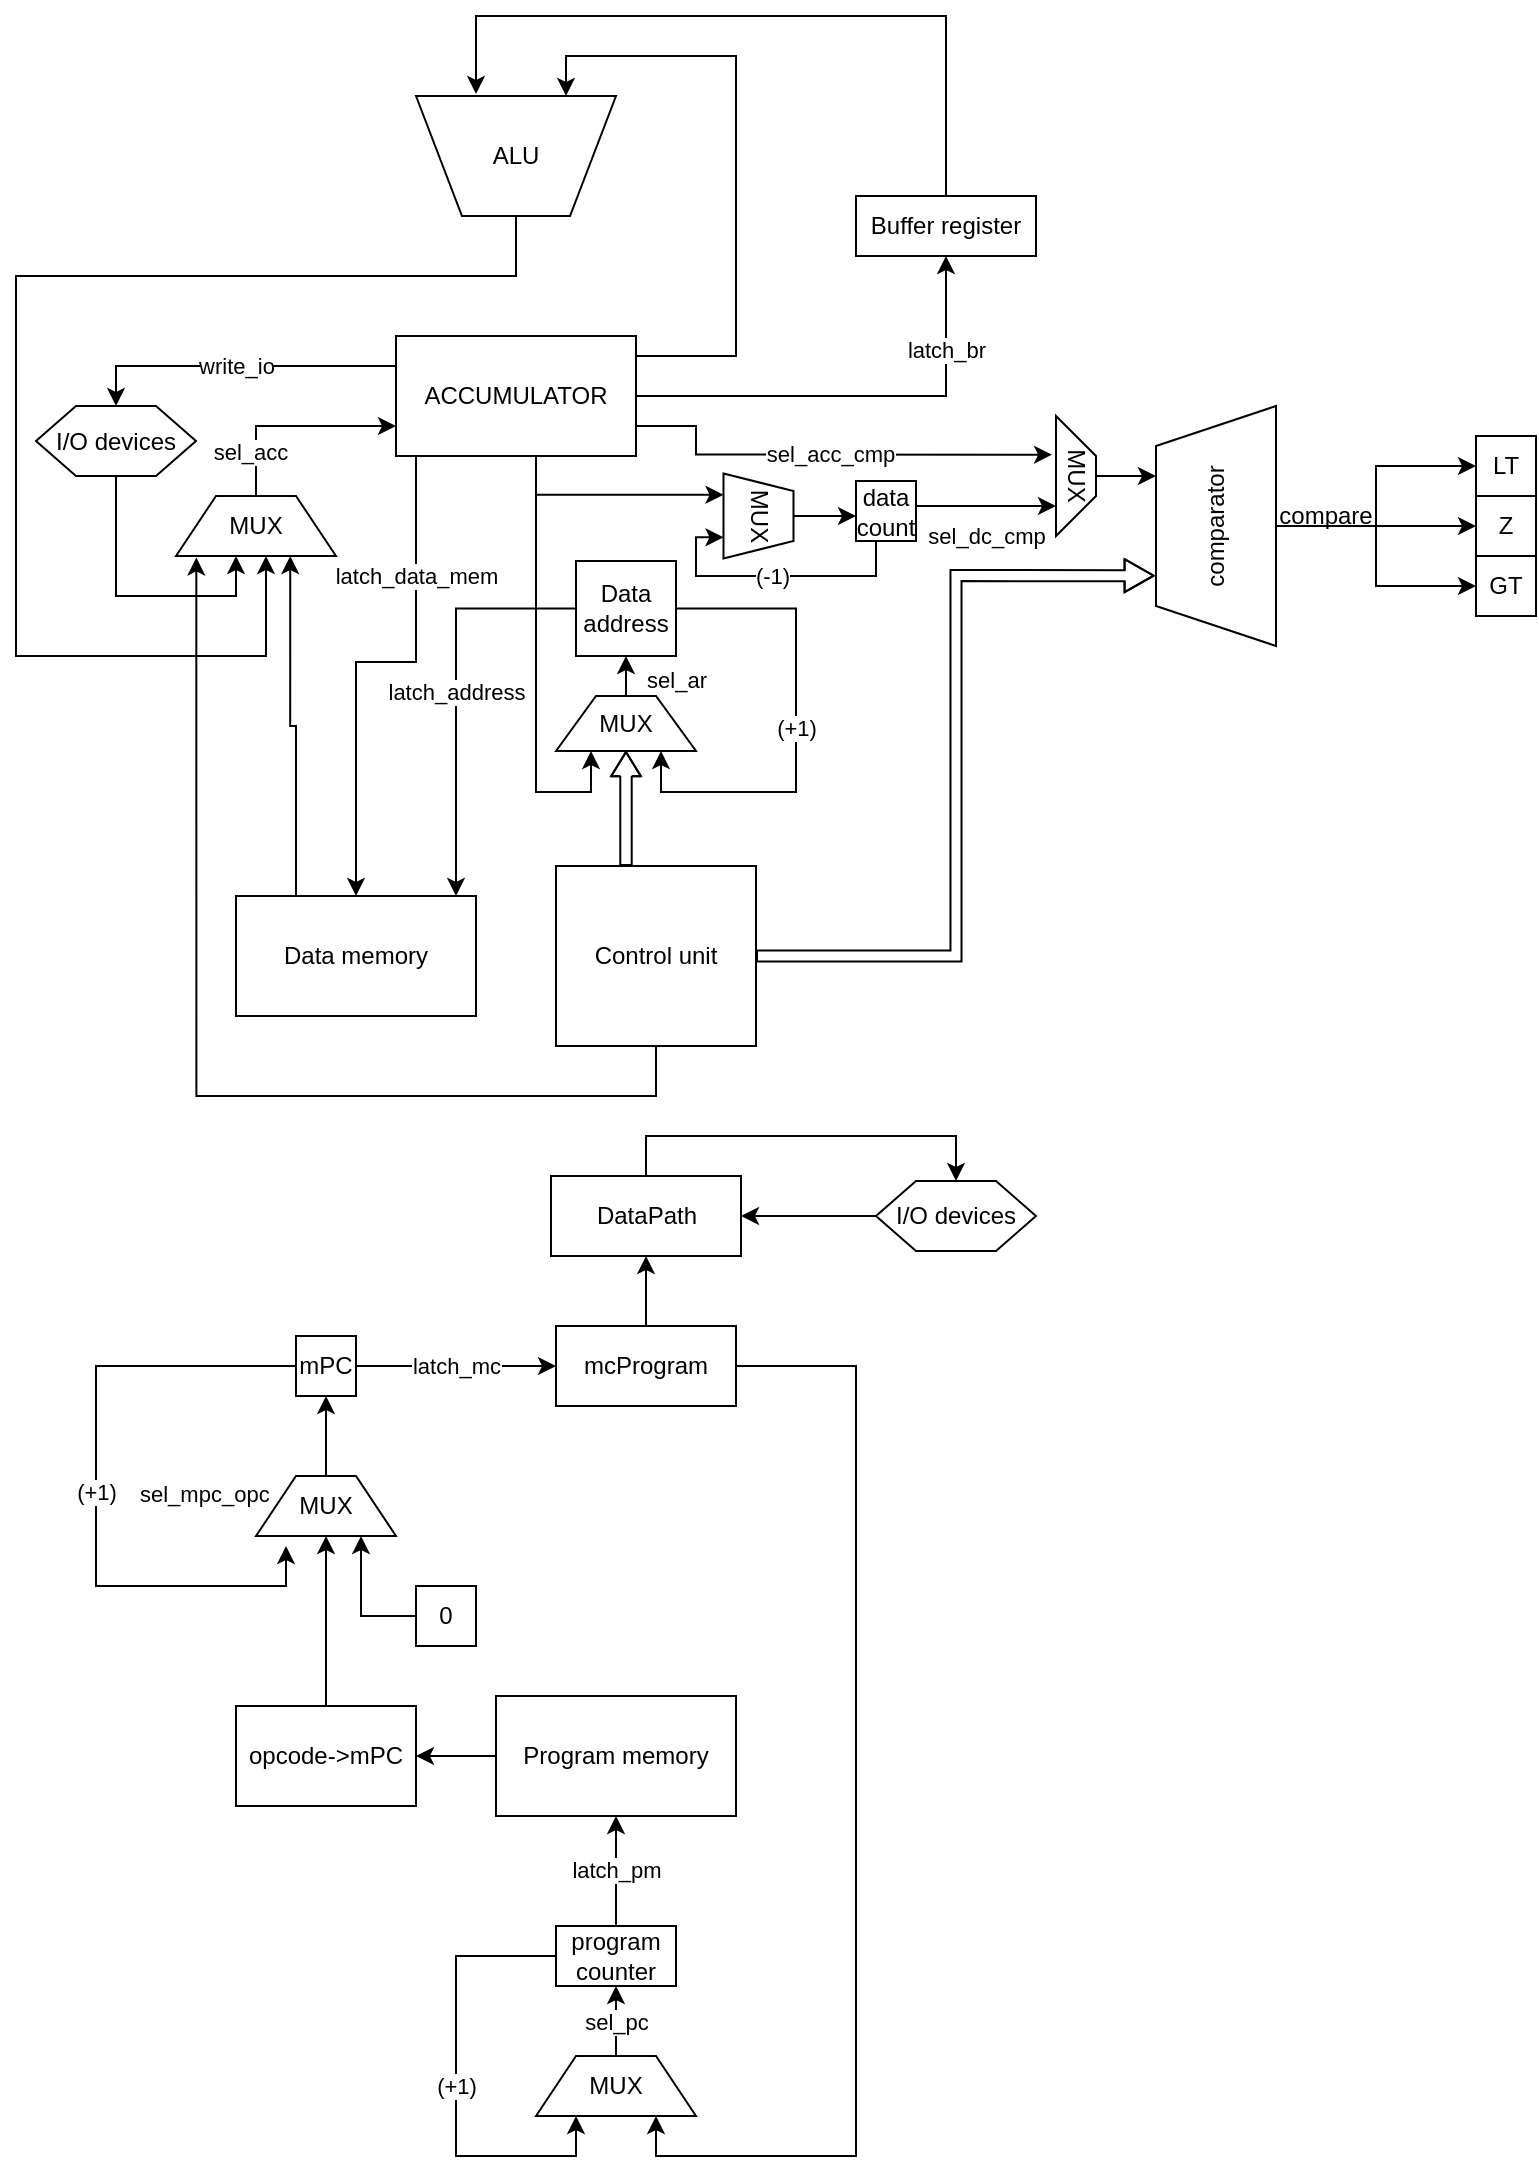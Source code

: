 <mxfile version="24.4.0" type="device">
  <diagram id="C5RBs43oDa-KdzZeNtuy" name="Page-1">
    <mxGraphModel dx="1276" dy="614" grid="1" gridSize="10" guides="1" tooltips="1" connect="1" arrows="1" fold="1" page="1" pageScale="1" pageWidth="827" pageHeight="1169" math="0" shadow="0">
      <root>
        <mxCell id="WIyWlLk6GJQsqaUBKTNV-0" />
        <mxCell id="WIyWlLk6GJQsqaUBKTNV-1" parent="WIyWlLk6GJQsqaUBKTNV-0" />
        <mxCell id="aAbYjHP13J0JzVEMJLcZ-27" style="edgeStyle=orthogonalEdgeStyle;rounded=0;orthogonalLoop=1;jettySize=auto;html=1;exitX=1;exitY=0.5;exitDx=0;exitDy=0;entryX=0.5;entryY=1;entryDx=0;entryDy=0;" parent="WIyWlLk6GJQsqaUBKTNV-1" source="jPLNUifkSh8xmU5bVwgB-3" target="aAbYjHP13J0JzVEMJLcZ-7" edge="1">
          <mxGeometry relative="1" as="geometry">
            <Array as="points">
              <mxPoint x="585" y="320" />
            </Array>
          </mxGeometry>
        </mxCell>
        <mxCell id="rRaSPKyTEnmD2MqR8Tad-0" value="latch_br" style="edgeLabel;html=1;align=center;verticalAlign=middle;resizable=0;points=[];" parent="aAbYjHP13J0JzVEMJLcZ-27" vertex="1" connectable="0">
          <mxGeometry x="0.582" relative="1" as="geometry">
            <mxPoint as="offset" />
          </mxGeometry>
        </mxCell>
        <mxCell id="HS5qw0G04564DpWhPaft-30" value="" style="edgeStyle=orthogonalEdgeStyle;rounded=0;orthogonalLoop=1;jettySize=auto;html=1;entryX=0.75;entryY=0;entryDx=0;entryDy=0;" parent="WIyWlLk6GJQsqaUBKTNV-1" source="jPLNUifkSh8xmU5bVwgB-3" target="jPLNUifkSh8xmU5bVwgB-7" edge="1">
          <mxGeometry relative="1" as="geometry">
            <Array as="points">
              <mxPoint x="480" y="300" />
              <mxPoint x="480" y="150" />
              <mxPoint x="395" y="150" />
            </Array>
          </mxGeometry>
        </mxCell>
        <mxCell id="HS5qw0G04564DpWhPaft-38" value="sel_acc_cmp" style="edgeStyle=orthogonalEdgeStyle;rounded=0;orthogonalLoop=1;jettySize=auto;html=1;exitX=1;exitY=0.75;exitDx=0;exitDy=0;entryX=0.322;entryY=1.099;entryDx=0;entryDy=0;entryPerimeter=0;" parent="WIyWlLk6GJQsqaUBKTNV-1" source="jPLNUifkSh8xmU5bVwgB-3" target="-KSWSgEkuoDvi-AZuqQ9-0" edge="1">
          <mxGeometry relative="1" as="geometry">
            <Array as="points">
              <mxPoint x="460" y="335" />
              <mxPoint x="460" y="349" />
            </Array>
            <mxPoint x="630" y="350" as="targetPoint" />
          </mxGeometry>
        </mxCell>
        <mxCell id="HS5qw0G04564DpWhPaft-60" value="write_io" style="edgeStyle=orthogonalEdgeStyle;rounded=0;orthogonalLoop=1;jettySize=auto;html=1;entryX=0.5;entryY=0;entryDx=0;entryDy=0;" parent="WIyWlLk6GJQsqaUBKTNV-1" source="jPLNUifkSh8xmU5bVwgB-3" target="HS5qw0G04564DpWhPaft-58" edge="1">
          <mxGeometry relative="1" as="geometry">
            <Array as="points">
              <mxPoint x="170" y="305" />
            </Array>
          </mxGeometry>
        </mxCell>
        <mxCell id="rRaSPKyTEnmD2MqR8Tad-9" style="edgeStyle=orthogonalEdgeStyle;rounded=0;orthogonalLoop=1;jettySize=auto;html=1;entryX=0.25;entryY=1;entryDx=0;entryDy=0;" parent="WIyWlLk6GJQsqaUBKTNV-1" source="jPLNUifkSh8xmU5bVwgB-3" target="rRaSPKyTEnmD2MqR8Tad-6" edge="1">
          <mxGeometry relative="1" as="geometry">
            <Array as="points">
              <mxPoint x="380" y="369" />
            </Array>
          </mxGeometry>
        </mxCell>
        <mxCell id="5opdvrGfzBsi5aNH3C-s-0" style="edgeStyle=orthogonalEdgeStyle;rounded=0;orthogonalLoop=1;jettySize=auto;html=1;entryX=0.25;entryY=1;entryDx=0;entryDy=0;" parent="WIyWlLk6GJQsqaUBKTNV-1" source="jPLNUifkSh8xmU5bVwgB-3" target="HS5qw0G04564DpWhPaft-31" edge="1">
          <mxGeometry relative="1" as="geometry">
            <Array as="points">
              <mxPoint x="380" y="518" />
              <mxPoint x="408" y="518" />
            </Array>
          </mxGeometry>
        </mxCell>
        <mxCell id="jPLNUifkSh8xmU5bVwgB-3" value="ACCUMULATOR" style="rounded=0;whiteSpace=wrap;html=1;" parent="WIyWlLk6GJQsqaUBKTNV-1" vertex="1">
          <mxGeometry x="310" y="290" width="120" height="60" as="geometry" />
        </mxCell>
        <mxCell id="HS5qw0G04564DpWhPaft-4" value="(+1)" style="edgeStyle=orthogonalEdgeStyle;rounded=0;orthogonalLoop=1;jettySize=auto;html=1;entryX=0.25;entryY=1;entryDx=0;entryDy=0;" parent="WIyWlLk6GJQsqaUBKTNV-1" source="jPLNUifkSh8xmU5bVwgB-4" target="HS5qw0G04564DpWhPaft-2" edge="1">
          <mxGeometry relative="1" as="geometry">
            <Array as="points">
              <mxPoint x="340" y="1100" />
              <mxPoint x="340" y="1200" />
              <mxPoint x="400" y="1200" />
            </Array>
          </mxGeometry>
        </mxCell>
        <mxCell id="HS5qw0G04564DpWhPaft-19" value="latch_pm" style="edgeStyle=orthogonalEdgeStyle;rounded=0;orthogonalLoop=1;jettySize=auto;html=1;entryX=0.5;entryY=1;entryDx=0;entryDy=0;" parent="WIyWlLk6GJQsqaUBKTNV-1" source="jPLNUifkSh8xmU5bVwgB-4" target="jPLNUifkSh8xmU5bVwgB-9" edge="1">
          <mxGeometry x="0.018" relative="1" as="geometry">
            <mxPoint as="offset" />
          </mxGeometry>
        </mxCell>
        <mxCell id="jPLNUifkSh8xmU5bVwgB-4" value="program counter" style="rounded=0;whiteSpace=wrap;html=1;" parent="WIyWlLk6GJQsqaUBKTNV-1" vertex="1">
          <mxGeometry x="390" y="1085" width="60" height="30" as="geometry" />
        </mxCell>
        <mxCell id="HS5qw0G04564DpWhPaft-26" value="" style="edgeStyle=orthogonalEdgeStyle;rounded=0;orthogonalLoop=1;jettySize=auto;html=1;" parent="WIyWlLk6GJQsqaUBKTNV-1" source="jPLNUifkSh8xmU5bVwgB-7" edge="1">
          <mxGeometry x="-0.721" y="-50" relative="1" as="geometry">
            <Array as="points">
              <mxPoint x="370" y="260" />
              <mxPoint x="120" y="260" />
              <mxPoint x="120" y="450" />
              <mxPoint x="245" y="450" />
              <mxPoint x="245" y="400" />
            </Array>
            <mxPoint as="offset" />
            <mxPoint x="245" y="400" as="targetPoint" />
          </mxGeometry>
        </mxCell>
        <mxCell id="jPLNUifkSh8xmU5bVwgB-7" value="ALU" style="verticalLabelPosition=middle;verticalAlign=middle;html=1;shape=trapezoid;perimeter=trapezoidPerimeter;whiteSpace=wrap;size=0.23;arcSize=10;flipV=1;labelPosition=center;align=center;" parent="WIyWlLk6GJQsqaUBKTNV-1" vertex="1">
          <mxGeometry x="320" y="170" width="100" height="60" as="geometry" />
        </mxCell>
        <mxCell id="HS5qw0G04564DpWhPaft-15" value="" style="edgeStyle=orthogonalEdgeStyle;rounded=0;orthogonalLoop=1;jettySize=auto;html=1;entryX=1;entryY=0.5;entryDx=0;entryDy=0;" parent="WIyWlLk6GJQsqaUBKTNV-1" source="jPLNUifkSh8xmU5bVwgB-9" target="HS5qw0G04564DpWhPaft-5" edge="1">
          <mxGeometry y="40" relative="1" as="geometry">
            <mxPoint as="offset" />
          </mxGeometry>
        </mxCell>
        <mxCell id="jPLNUifkSh8xmU5bVwgB-9" value="Program memory" style="rounded=0;whiteSpace=wrap;html=1;" parent="WIyWlLk6GJQsqaUBKTNV-1" vertex="1">
          <mxGeometry x="360" y="970" width="120" height="60" as="geometry" />
        </mxCell>
        <mxCell id="jPLNUifkSh8xmU5bVwgB-10" value="Data memory" style="rounded=0;whiteSpace=wrap;html=1;" parent="WIyWlLk6GJQsqaUBKTNV-1" vertex="1">
          <mxGeometry x="230" y="570" width="120" height="60" as="geometry" />
        </mxCell>
        <mxCell id="pTyuPBiRV0Yk7caGckxd-0" style="edgeStyle=orthogonalEdgeStyle;rounded=0;orthogonalLoop=1;jettySize=auto;html=1;entryX=0.127;entryY=1.024;entryDx=0;entryDy=0;entryPerimeter=0;" parent="WIyWlLk6GJQsqaUBKTNV-1" source="jPLNUifkSh8xmU5bVwgB-12" target="jPLNUifkSh8xmU5bVwgB-13" edge="1">
          <mxGeometry relative="1" as="geometry">
            <Array as="points">
              <mxPoint x="440" y="670" />
              <mxPoint x="210" y="670" />
            </Array>
          </mxGeometry>
        </mxCell>
        <mxCell id="jPLNUifkSh8xmU5bVwgB-12" value="Control unit" style="rounded=0;whiteSpace=wrap;html=1;" parent="WIyWlLk6GJQsqaUBKTNV-1" vertex="1">
          <mxGeometry x="390" y="555" width="100" height="90" as="geometry" />
        </mxCell>
        <mxCell id="aAbYjHP13J0JzVEMJLcZ-21" style="edgeStyle=orthogonalEdgeStyle;rounded=0;orthogonalLoop=1;jettySize=auto;html=1;exitX=0.5;exitY=0;exitDx=0;exitDy=0;entryX=0;entryY=0.75;entryDx=0;entryDy=0;" parent="WIyWlLk6GJQsqaUBKTNV-1" source="jPLNUifkSh8xmU5bVwgB-13" target="jPLNUifkSh8xmU5bVwgB-3" edge="1">
          <mxGeometry relative="1" as="geometry" />
        </mxCell>
        <mxCell id="rRaSPKyTEnmD2MqR8Tad-5" value="sel_acc" style="edgeLabel;html=1;align=center;verticalAlign=middle;resizable=0;points=[];" parent="aAbYjHP13J0JzVEMJLcZ-21" vertex="1" connectable="0">
          <mxGeometry x="-0.572" y="3" relative="1" as="geometry">
            <mxPoint as="offset" />
          </mxGeometry>
        </mxCell>
        <mxCell id="jPLNUifkSh8xmU5bVwgB-13" value="MUX" style="shape=trapezoid;perimeter=trapezoidPerimeter;whiteSpace=wrap;html=1;fixedSize=1;" parent="WIyWlLk6GJQsqaUBKTNV-1" vertex="1">
          <mxGeometry x="200" y="370" width="80" height="30" as="geometry" />
        </mxCell>
        <mxCell id="aAbYjHP13J0JzVEMJLcZ-7" value="Buffer register" style="rounded=0;whiteSpace=wrap;html=1;" parent="WIyWlLk6GJQsqaUBKTNV-1" vertex="1">
          <mxGeometry x="540" y="220" width="90" height="30" as="geometry" />
        </mxCell>
        <mxCell id="HS5qw0G04564DpWhPaft-23" value="latch_address" style="edgeStyle=orthogonalEdgeStyle;rounded=0;orthogonalLoop=1;jettySize=auto;html=1;" parent="WIyWlLk6GJQsqaUBKTNV-1" source="aAbYjHP13J0JzVEMJLcZ-16" target="jPLNUifkSh8xmU5bVwgB-10" edge="1">
          <mxGeometry x="0.002" relative="1" as="geometry">
            <Array as="points">
              <mxPoint x="340" y="426" />
            </Array>
            <mxPoint as="offset" />
          </mxGeometry>
        </mxCell>
        <mxCell id="HS5qw0G04564DpWhPaft-33" value="(+1)" style="edgeStyle=orthogonalEdgeStyle;rounded=0;orthogonalLoop=1;jettySize=auto;html=1;entryX=0.75;entryY=1;entryDx=0;entryDy=0;" parent="WIyWlLk6GJQsqaUBKTNV-1" source="aAbYjHP13J0JzVEMJLcZ-16" target="HS5qw0G04564DpWhPaft-31" edge="1">
          <mxGeometry relative="1" as="geometry">
            <Array as="points">
              <mxPoint x="510" y="426" />
              <mxPoint x="510" y="518" />
              <mxPoint x="442" y="518" />
            </Array>
          </mxGeometry>
        </mxCell>
        <mxCell id="aAbYjHP13J0JzVEMJLcZ-16" value="Data address" style="rounded=0;whiteSpace=wrap;html=1;" parent="WIyWlLk6GJQsqaUBKTNV-1" vertex="1">
          <mxGeometry x="400" y="402.5" width="50" height="47.5" as="geometry" />
        </mxCell>
        <mxCell id="aAbYjHP13J0JzVEMJLcZ-38" value="latch_data_mem" style="edgeStyle=orthogonalEdgeStyle;rounded=0;orthogonalLoop=1;jettySize=auto;html=1;exitX=0.75;exitY=1;exitDx=0;exitDy=0;" parent="WIyWlLk6GJQsqaUBKTNV-1" source="jPLNUifkSh8xmU5bVwgB-3" edge="1">
          <mxGeometry x="-0.152" relative="1" as="geometry">
            <mxPoint x="290" y="570" as="targetPoint" />
            <Array as="points">
              <mxPoint x="320" y="350" />
              <mxPoint x="320" y="453" />
              <mxPoint x="290" y="453" />
              <mxPoint x="290" y="570" />
            </Array>
            <mxPoint as="offset" />
          </mxGeometry>
        </mxCell>
        <mxCell id="HS5qw0G04564DpWhPaft-14" value="sel_pc" style="edgeStyle=orthogonalEdgeStyle;rounded=0;orthogonalLoop=1;jettySize=auto;html=1;entryX=0.5;entryY=1;entryDx=0;entryDy=0;" parent="WIyWlLk6GJQsqaUBKTNV-1" source="HS5qw0G04564DpWhPaft-2" target="jPLNUifkSh8xmU5bVwgB-4" edge="1">
          <mxGeometry relative="1" as="geometry" />
        </mxCell>
        <mxCell id="HS5qw0G04564DpWhPaft-2" value="MUX" style="shape=trapezoid;perimeter=trapezoidPerimeter;whiteSpace=wrap;html=1;fixedSize=1;" parent="WIyWlLk6GJQsqaUBKTNV-1" vertex="1">
          <mxGeometry x="380" y="1150" width="80" height="30" as="geometry" />
        </mxCell>
        <mxCell id="DjKnhNPYXs-yeHxzR9lS-1" value="" style="edgeStyle=orthogonalEdgeStyle;rounded=0;orthogonalLoop=1;jettySize=auto;html=1;entryX=0.5;entryY=1;entryDx=0;entryDy=0;" parent="WIyWlLk6GJQsqaUBKTNV-1" source="HS5qw0G04564DpWhPaft-5" target="DjKnhNPYXs-yeHxzR9lS-0" edge="1">
          <mxGeometry x="-0.176" relative="1" as="geometry">
            <mxPoint as="offset" />
          </mxGeometry>
        </mxCell>
        <mxCell id="HS5qw0G04564DpWhPaft-5" value="opcode-&amp;gt;mPC" style="rounded=0;whiteSpace=wrap;html=1;" parent="WIyWlLk6GJQsqaUBKTNV-1" vertex="1">
          <mxGeometry x="230" y="975" width="90" height="50" as="geometry" />
        </mxCell>
        <mxCell id="HS5qw0G04564DpWhPaft-21" style="edgeStyle=orthogonalEdgeStyle;rounded=0;orthogonalLoop=1;jettySize=auto;html=1;exitX=0.5;exitY=1;exitDx=0;exitDy=0;" parent="WIyWlLk6GJQsqaUBKTNV-1" source="jPLNUifkSh8xmU5bVwgB-12" target="jPLNUifkSh8xmU5bVwgB-12" edge="1">
          <mxGeometry relative="1" as="geometry" />
        </mxCell>
        <mxCell id="HS5qw0G04564DpWhPaft-27" value="" style="edgeStyle=orthogonalEdgeStyle;rounded=0;orthogonalLoop=1;jettySize=auto;html=1;" parent="WIyWlLk6GJQsqaUBKTNV-1" source="aAbYjHP13J0JzVEMJLcZ-7" edge="1">
          <mxGeometry relative="1" as="geometry">
            <mxPoint x="350" y="169" as="targetPoint" />
            <Array as="points">
              <mxPoint x="585" y="130" />
              <mxPoint x="350" y="130" />
            </Array>
            <mxPoint as="offset" />
          </mxGeometry>
        </mxCell>
        <mxCell id="HS5qw0G04564DpWhPaft-29" style="edgeStyle=orthogonalEdgeStyle;rounded=0;orthogonalLoop=1;jettySize=auto;html=1;exitX=0.25;exitY=0;exitDx=0;exitDy=0;entryX=0.714;entryY=1;entryDx=0;entryDy=0;entryPerimeter=0;" parent="WIyWlLk6GJQsqaUBKTNV-1" source="jPLNUifkSh8xmU5bVwgB-10" target="jPLNUifkSh8xmU5bVwgB-13" edge="1">
          <mxGeometry relative="1" as="geometry" />
        </mxCell>
        <mxCell id="HS5qw0G04564DpWhPaft-32" value="" style="edgeStyle=orthogonalEdgeStyle;rounded=0;orthogonalLoop=1;jettySize=auto;html=1;entryX=0.5;entryY=1;entryDx=0;entryDy=0;shape=flexArrow;endWidth=8.163;endSize=3.714;width=5.714;" parent="WIyWlLk6GJQsqaUBKTNV-1" source="jPLNUifkSh8xmU5bVwgB-12" target="HS5qw0G04564DpWhPaft-31" edge="1">
          <mxGeometry relative="1" as="geometry">
            <mxPoint x="425" y="555" as="sourcePoint" />
            <mxPoint x="425" y="450" as="targetPoint" />
            <Array as="points">
              <mxPoint x="425" y="510" />
            </Array>
          </mxGeometry>
        </mxCell>
        <mxCell id="HS5qw0G04564DpWhPaft-67" style="edgeStyle=orthogonalEdgeStyle;rounded=0;orthogonalLoop=1;jettySize=auto;html=1;exitX=0.5;exitY=0;exitDx=0;exitDy=0;entryX=0.5;entryY=1;entryDx=0;entryDy=0;" parent="WIyWlLk6GJQsqaUBKTNV-1" source="HS5qw0G04564DpWhPaft-31" target="aAbYjHP13J0JzVEMJLcZ-16" edge="1">
          <mxGeometry relative="1" as="geometry" />
        </mxCell>
        <mxCell id="rRaSPKyTEnmD2MqR8Tad-4" value="sel_ar" style="edgeLabel;html=1;align=center;verticalAlign=middle;resizable=0;points=[];" parent="HS5qw0G04564DpWhPaft-67" vertex="1" connectable="0">
          <mxGeometry x="-0.16" y="3" relative="1" as="geometry">
            <mxPoint x="28" as="offset" />
          </mxGeometry>
        </mxCell>
        <mxCell id="HS5qw0G04564DpWhPaft-31" value="MUX" style="shape=trapezoid;perimeter=trapezoidPerimeter;whiteSpace=wrap;html=1;fixedSize=1;" parent="WIyWlLk6GJQsqaUBKTNV-1" vertex="1">
          <mxGeometry x="390" y="470" width="70" height="27.5" as="geometry" />
        </mxCell>
        <mxCell id="HS5qw0G04564DpWhPaft-36" value="" style="edgeStyle=orthogonalEdgeStyle;rounded=0;orthogonalLoop=1;jettySize=auto;html=1;entryX=0.293;entryY=-0.011;entryDx=0;entryDy=0;entryPerimeter=0;shape=flexArrow;width=5.517;endSize=4.517;endWidth=9.988;" parent="WIyWlLk6GJQsqaUBKTNV-1" source="jPLNUifkSh8xmU5bVwgB-12" target="HS5qw0G04564DpWhPaft-37" edge="1">
          <mxGeometry x="-0.213" relative="1" as="geometry">
            <mxPoint x="580.0" y="414.8" as="targetPoint" />
            <mxPoint as="offset" />
          </mxGeometry>
        </mxCell>
        <mxCell id="HS5qw0G04564DpWhPaft-50" style="edgeStyle=orthogonalEdgeStyle;rounded=0;orthogonalLoop=1;jettySize=auto;html=1;entryX=0;entryY=0.5;entryDx=0;entryDy=0;" parent="WIyWlLk6GJQsqaUBKTNV-1" source="HS5qw0G04564DpWhPaft-37" target="HS5qw0G04564DpWhPaft-45" edge="1">
          <mxGeometry relative="1" as="geometry">
            <Array as="points" />
          </mxGeometry>
        </mxCell>
        <mxCell id="HS5qw0G04564DpWhPaft-51" style="edgeStyle=orthogonalEdgeStyle;rounded=0;orthogonalLoop=1;jettySize=auto;html=1;entryX=0;entryY=0.5;entryDx=0;entryDy=0;" parent="WIyWlLk6GJQsqaUBKTNV-1" source="HS5qw0G04564DpWhPaft-37" target="HS5qw0G04564DpWhPaft-43" edge="1">
          <mxGeometry relative="1" as="geometry" />
        </mxCell>
        <mxCell id="HS5qw0G04564DpWhPaft-52" style="edgeStyle=orthogonalEdgeStyle;rounded=0;orthogonalLoop=1;jettySize=auto;html=1;entryX=0;entryY=0.5;entryDx=0;entryDy=0;" parent="WIyWlLk6GJQsqaUBKTNV-1" source="HS5qw0G04564DpWhPaft-37" target="HS5qw0G04564DpWhPaft-44" edge="1">
          <mxGeometry relative="1" as="geometry">
            <Array as="points" />
          </mxGeometry>
        </mxCell>
        <mxCell id="HS5qw0G04564DpWhPaft-37" value="comparator" style="shape=trapezoid;perimeter=trapezoidPerimeter;whiteSpace=wrap;html=1;fixedSize=1;rotation=-90;" parent="WIyWlLk6GJQsqaUBKTNV-1" vertex="1">
          <mxGeometry x="660" y="355" width="120" height="60" as="geometry" />
        </mxCell>
        <mxCell id="HS5qw0G04564DpWhPaft-43" value="Z" style="whiteSpace=wrap;html=1;aspect=fixed;" parent="WIyWlLk6GJQsqaUBKTNV-1" vertex="1">
          <mxGeometry x="850" y="370" width="30" height="30" as="geometry" />
        </mxCell>
        <mxCell id="HS5qw0G04564DpWhPaft-44" value="GT" style="whiteSpace=wrap;html=1;aspect=fixed;" parent="WIyWlLk6GJQsqaUBKTNV-1" vertex="1">
          <mxGeometry x="850" y="400" width="30" height="30" as="geometry" />
        </mxCell>
        <mxCell id="HS5qw0G04564DpWhPaft-45" value="LT" style="whiteSpace=wrap;html=1;aspect=fixed;" parent="WIyWlLk6GJQsqaUBKTNV-1" vertex="1">
          <mxGeometry x="850" y="340" width="30" height="30" as="geometry" />
        </mxCell>
        <mxCell id="HS5qw0G04564DpWhPaft-53" value="compare" style="text;html=1;align=center;verticalAlign=middle;whiteSpace=wrap;rounded=0;" parent="WIyWlLk6GJQsqaUBKTNV-1" vertex="1">
          <mxGeometry x="750" y="365" width="50" height="30" as="geometry" />
        </mxCell>
        <mxCell id="HS5qw0G04564DpWhPaft-59" style="edgeStyle=orthogonalEdgeStyle;rounded=0;orthogonalLoop=1;jettySize=auto;html=1;" parent="WIyWlLk6GJQsqaUBKTNV-1" source="HS5qw0G04564DpWhPaft-58" edge="1">
          <mxGeometry relative="1" as="geometry">
            <mxPoint x="230" y="400" as="targetPoint" />
            <Array as="points">
              <mxPoint x="170" y="420" />
              <mxPoint x="230" y="420" />
              <mxPoint x="230" y="400" />
            </Array>
          </mxGeometry>
        </mxCell>
        <mxCell id="HS5qw0G04564DpWhPaft-58" value="I/O devices" style="shape=hexagon;perimeter=hexagonPerimeter2;whiteSpace=wrap;html=1;fixedSize=1;" parent="WIyWlLk6GJQsqaUBKTNV-1" vertex="1">
          <mxGeometry x="130" y="325" width="80" height="35" as="geometry" />
        </mxCell>
        <mxCell id="-KSWSgEkuoDvi-AZuqQ9-7" style="edgeStyle=orthogonalEdgeStyle;rounded=0;orthogonalLoop=1;jettySize=auto;html=1;" parent="WIyWlLk6GJQsqaUBKTNV-1" source="-KSWSgEkuoDvi-AZuqQ9-0" edge="1">
          <mxGeometry relative="1" as="geometry">
            <mxPoint x="690" y="360" as="targetPoint" />
            <Array as="points">
              <mxPoint x="690" y="360" />
            </Array>
          </mxGeometry>
        </mxCell>
        <mxCell id="-KSWSgEkuoDvi-AZuqQ9-0" value="MUX" style="shape=trapezoid;perimeter=trapezoidPerimeter;whiteSpace=wrap;html=1;fixedSize=1;rotation=90;" parent="WIyWlLk6GJQsqaUBKTNV-1" vertex="1">
          <mxGeometry x="620" y="350" width="60" height="20" as="geometry" />
        </mxCell>
        <mxCell id="-KSWSgEkuoDvi-AZuqQ9-5" value="sel_dc_cmp" style="edgeStyle=orthogonalEdgeStyle;rounded=0;orthogonalLoop=1;jettySize=auto;html=1;" parent="WIyWlLk6GJQsqaUBKTNV-1" source="-KSWSgEkuoDvi-AZuqQ9-4" edge="1">
          <mxGeometry x="-0.0" y="-15" relative="1" as="geometry">
            <mxPoint x="640" y="375" as="targetPoint" />
            <Array as="points">
              <mxPoint x="640" y="375" />
            </Array>
            <mxPoint as="offset" />
          </mxGeometry>
        </mxCell>
        <mxCell id="rRaSPKyTEnmD2MqR8Tad-8" value="(-1)" style="edgeStyle=orthogonalEdgeStyle;rounded=0;orthogonalLoop=1;jettySize=auto;html=1;entryX=0.75;entryY=1;entryDx=0;entryDy=0;" parent="WIyWlLk6GJQsqaUBKTNV-1" source="-KSWSgEkuoDvi-AZuqQ9-4" target="rRaSPKyTEnmD2MqR8Tad-6" edge="1">
          <mxGeometry x="-0.005" relative="1" as="geometry">
            <Array as="points">
              <mxPoint x="550" y="410" />
              <mxPoint x="460" y="410" />
              <mxPoint x="460" y="391" />
            </Array>
            <mxPoint as="offset" />
          </mxGeometry>
        </mxCell>
        <mxCell id="-KSWSgEkuoDvi-AZuqQ9-4" value="data&lt;div&gt;count&lt;/div&gt;" style="whiteSpace=wrap;html=1;aspect=fixed;" parent="WIyWlLk6GJQsqaUBKTNV-1" vertex="1">
          <mxGeometry x="540" y="362.5" width="30" height="30" as="geometry" />
        </mxCell>
        <mxCell id="DjKnhNPYXs-yeHxzR9lS-5" style="edgeStyle=orthogonalEdgeStyle;rounded=0;orthogonalLoop=1;jettySize=auto;html=1;entryX=0.5;entryY=1;entryDx=0;entryDy=0;" parent="WIyWlLk6GJQsqaUBKTNV-1" source="DjKnhNPYXs-yeHxzR9lS-0" target="DjKnhNPYXs-yeHxzR9lS-4" edge="1">
          <mxGeometry relative="1" as="geometry" />
        </mxCell>
        <mxCell id="DjKnhNPYXs-yeHxzR9lS-0" value="MUX" style="shape=trapezoid;perimeter=trapezoidPerimeter;whiteSpace=wrap;html=1;fixedSize=1;" parent="WIyWlLk6GJQsqaUBKTNV-1" vertex="1">
          <mxGeometry x="240" y="860" width="70" height="30" as="geometry" />
        </mxCell>
        <mxCell id="DjKnhNPYXs-yeHxzR9lS-6" value="" style="edgeStyle=orthogonalEdgeStyle;rounded=0;orthogonalLoop=1;jettySize=auto;html=1;exitX=0;exitY=0.5;exitDx=0;exitDy=0;entryX=0.75;entryY=1;entryDx=0;entryDy=0;" parent="WIyWlLk6GJQsqaUBKTNV-1" source="DjKnhNPYXs-yeHxzR9lS-2" target="DjKnhNPYXs-yeHxzR9lS-0" edge="1">
          <mxGeometry x="0.305" y="-8" relative="1" as="geometry">
            <Array as="points">
              <mxPoint x="310" y="930" />
              <mxPoint x="293" y="930" />
            </Array>
            <mxPoint as="offset" />
          </mxGeometry>
        </mxCell>
        <mxCell id="DjKnhNPYXs-yeHxzR9lS-2" value="0" style="whiteSpace=wrap;html=1;aspect=fixed;" parent="WIyWlLk6GJQsqaUBKTNV-1" vertex="1">
          <mxGeometry x="320" y="915" width="30" height="30" as="geometry" />
        </mxCell>
        <mxCell id="DjKnhNPYXs-yeHxzR9lS-9" value="latch_mc" style="edgeStyle=orthogonalEdgeStyle;rounded=0;orthogonalLoop=1;jettySize=auto;html=1;entryX=0;entryY=0.5;entryDx=0;entryDy=0;" parent="WIyWlLk6GJQsqaUBKTNV-1" source="DjKnhNPYXs-yeHxzR9lS-4" target="DjKnhNPYXs-yeHxzR9lS-8" edge="1">
          <mxGeometry relative="1" as="geometry" />
        </mxCell>
        <mxCell id="hHq11YF8ZXUvRfgN6_MD-1" value="(+1)" style="edgeStyle=orthogonalEdgeStyle;rounded=0;orthogonalLoop=1;jettySize=auto;html=1;entryX=0.75;entryY=1;entryDx=0;entryDy=0;" parent="WIyWlLk6GJQsqaUBKTNV-1" source="DjKnhNPYXs-yeHxzR9lS-4" target="hHq11YF8ZXUvRfgN6_MD-0" edge="1">
          <mxGeometry relative="1" as="geometry">
            <Array as="points">
              <mxPoint x="160" y="805" />
              <mxPoint x="160" y="915" />
              <mxPoint x="255" y="915" />
            </Array>
          </mxGeometry>
        </mxCell>
        <mxCell id="DjKnhNPYXs-yeHxzR9lS-4" value="mPC" style="whiteSpace=wrap;html=1;aspect=fixed;" parent="WIyWlLk6GJQsqaUBKTNV-1" vertex="1">
          <mxGeometry x="260" y="790" width="30" height="30" as="geometry" />
        </mxCell>
        <mxCell id="DjKnhNPYXs-yeHxzR9lS-10" value="" style="edgeStyle=orthogonalEdgeStyle;rounded=0;orthogonalLoop=1;jettySize=auto;html=1;entryX=0.75;entryY=1;entryDx=0;entryDy=0;" parent="WIyWlLk6GJQsqaUBKTNV-1" source="DjKnhNPYXs-yeHxzR9lS-8" target="HS5qw0G04564DpWhPaft-2" edge="1">
          <mxGeometry x="-0.113" relative="1" as="geometry">
            <Array as="points">
              <mxPoint x="540" y="805" />
              <mxPoint x="540" y="1200" />
              <mxPoint x="440" y="1200" />
            </Array>
            <mxPoint as="offset" />
          </mxGeometry>
        </mxCell>
        <mxCell id="DjKnhNPYXs-yeHxzR9lS-11" style="edgeStyle=orthogonalEdgeStyle;rounded=0;orthogonalLoop=1;jettySize=auto;html=1;" parent="WIyWlLk6GJQsqaUBKTNV-1" source="DjKnhNPYXs-yeHxzR9lS-8" target="DjKnhNPYXs-yeHxzR9lS-12" edge="1">
          <mxGeometry relative="1" as="geometry">
            <mxPoint x="435" y="750" as="targetPoint" />
          </mxGeometry>
        </mxCell>
        <mxCell id="DjKnhNPYXs-yeHxzR9lS-8" value="mcProgram" style="rounded=0;whiteSpace=wrap;html=1;" parent="WIyWlLk6GJQsqaUBKTNV-1" vertex="1">
          <mxGeometry x="390" y="785" width="90" height="40" as="geometry" />
        </mxCell>
        <mxCell id="DjKnhNPYXs-yeHxzR9lS-16" style="edgeStyle=orthogonalEdgeStyle;rounded=0;orthogonalLoop=1;jettySize=auto;html=1;entryX=0.5;entryY=0;entryDx=0;entryDy=0;" parent="WIyWlLk6GJQsqaUBKTNV-1" source="DjKnhNPYXs-yeHxzR9lS-12" target="DjKnhNPYXs-yeHxzR9lS-13" edge="1">
          <mxGeometry relative="1" as="geometry">
            <Array as="points">
              <mxPoint x="435" y="690" />
              <mxPoint x="590" y="690" />
            </Array>
          </mxGeometry>
        </mxCell>
        <mxCell id="DjKnhNPYXs-yeHxzR9lS-12" value="DataPath" style="rounded=0;whiteSpace=wrap;html=1;" parent="WIyWlLk6GJQsqaUBKTNV-1" vertex="1">
          <mxGeometry x="387.5" y="710" width="95" height="40" as="geometry" />
        </mxCell>
        <mxCell id="DjKnhNPYXs-yeHxzR9lS-15" style="edgeStyle=orthogonalEdgeStyle;rounded=0;orthogonalLoop=1;jettySize=auto;html=1;entryX=1;entryY=0.5;entryDx=0;entryDy=0;" parent="WIyWlLk6GJQsqaUBKTNV-1" source="DjKnhNPYXs-yeHxzR9lS-13" target="DjKnhNPYXs-yeHxzR9lS-12" edge="1">
          <mxGeometry relative="1" as="geometry" />
        </mxCell>
        <mxCell id="DjKnhNPYXs-yeHxzR9lS-13" value="I/O devices" style="shape=hexagon;perimeter=hexagonPerimeter2;whiteSpace=wrap;html=1;fixedSize=1;" parent="WIyWlLk6GJQsqaUBKTNV-1" vertex="1">
          <mxGeometry x="550" y="712.5" width="80" height="35" as="geometry" />
        </mxCell>
        <mxCell id="rRaSPKyTEnmD2MqR8Tad-10" style="edgeStyle=orthogonalEdgeStyle;rounded=0;orthogonalLoop=1;jettySize=auto;html=1;" parent="WIyWlLk6GJQsqaUBKTNV-1" source="rRaSPKyTEnmD2MqR8Tad-6" edge="1">
          <mxGeometry relative="1" as="geometry">
            <mxPoint x="540" y="380" as="targetPoint" />
            <Array as="points">
              <mxPoint x="540" y="380" />
            </Array>
          </mxGeometry>
        </mxCell>
        <mxCell id="rRaSPKyTEnmD2MqR8Tad-6" value="MUX" style="shape=trapezoid;perimeter=trapezoidPerimeter;whiteSpace=wrap;html=1;fixedSize=1;rotation=90;size=8.75;" parent="WIyWlLk6GJQsqaUBKTNV-1" vertex="1">
          <mxGeometry x="470" y="362.5" width="42.5" height="35" as="geometry" />
        </mxCell>
        <mxCell id="hHq11YF8ZXUvRfgN6_MD-0" value="&lt;span style=&quot;color: rgb(0, 0, 0); font-family: Helvetica; font-size: 11px; font-style: normal; font-variant-ligatures: normal; font-variant-caps: normal; font-weight: 400; letter-spacing: normal; orphans: 2; text-align: center; text-indent: 0px; text-transform: none; widows: 2; word-spacing: 0px; -webkit-text-stroke-width: 0px; white-space: nowrap; background-color: rgb(255, 255, 255); text-decoration-thickness: initial; text-decoration-style: initial; text-decoration-color: initial; display: inline !important; float: none;&quot;&gt;sel_mpc_opc&lt;/span&gt;" style="text;whiteSpace=wrap;html=1;" parent="WIyWlLk6GJQsqaUBKTNV-1" vertex="1">
          <mxGeometry x="180" y="855" width="100" height="40" as="geometry" />
        </mxCell>
      </root>
    </mxGraphModel>
  </diagram>
</mxfile>

